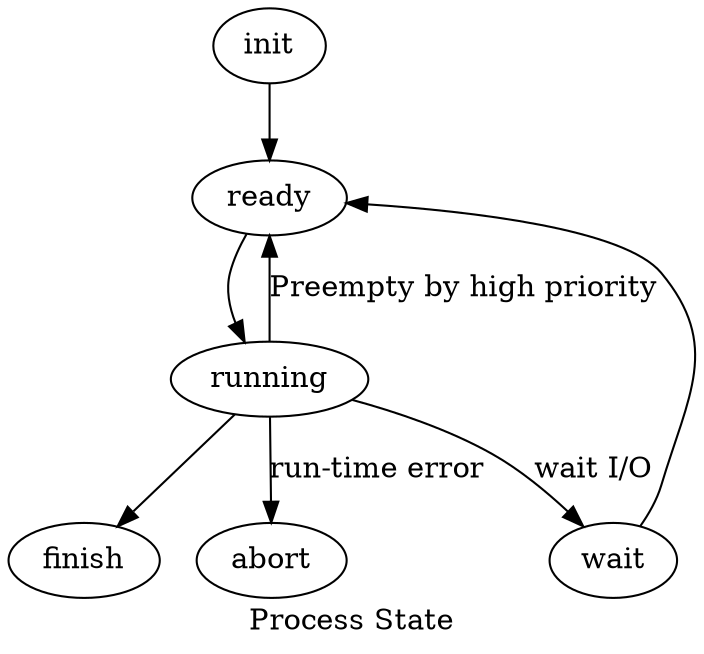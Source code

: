 digraph process {
label="Process State";
	node [label="init"] init;
	node [label="ready"] ready;
	node [label="wait"] wait;
	node [label="running"] running;
	node [label="finish"] finish;
	node [label="abort"] abort;

	init -> ready;
	ready -> running;
	running -> finish;
	running -> wait [label="wait I/O"];
	running -> abort [label="run-time error"];
	running -> ready [label="Preempty by high priority"];
	wait -> ready;
}
